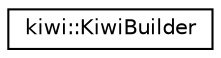 digraph "Graphical Class Hierarchy"
{
 // LATEX_PDF_SIZE
  edge [fontname="Helvetica",fontsize="10",labelfontname="Helvetica",labelfontsize="10"];
  node [fontname="Helvetica",fontsize="10",shape=record];
  rankdir="LR";
  Node0 [label="kiwi::KiwiBuilder",height=0.2,width=0.4,color="black", fillcolor="white", style="filled",URL="$classkiwi_1_1KiwiBuilder.html",tooltip="형태소 분석에 사용될 사전을 관리하고, 사전을 바탕으로 실제 형태소 분석을 수행하는 Kiwi의 인스턴스를 생성하는 클래스."];
}
